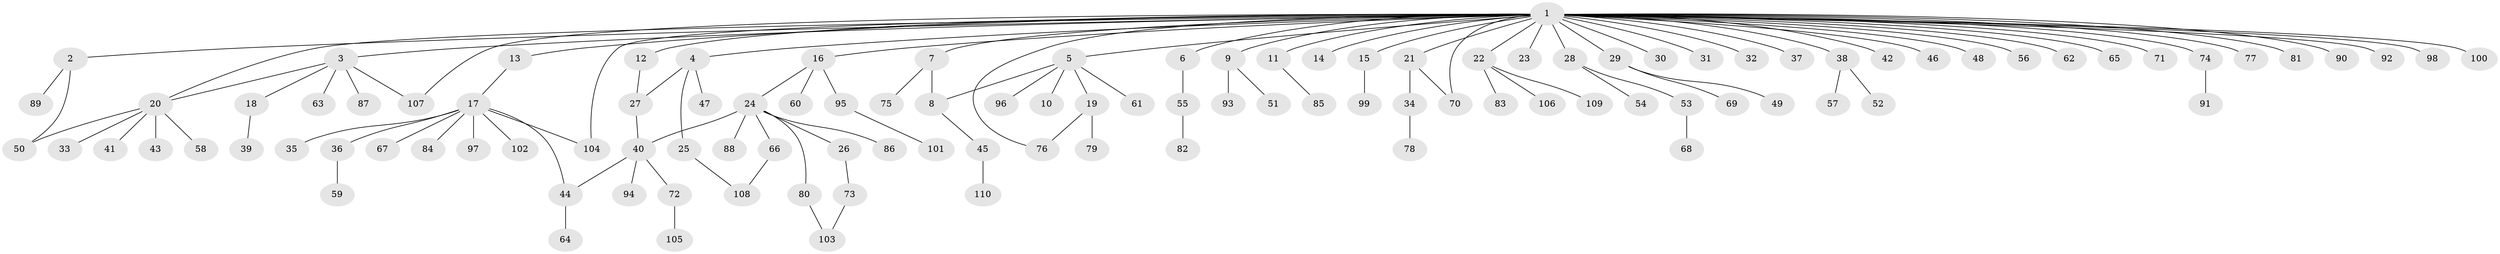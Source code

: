// coarse degree distribution, {42: 0.011904761904761904, 2: 0.2261904761904762, 5: 0.011904761904761904, 3: 0.08333333333333333, 7: 0.023809523809523808, 1: 0.6071428571428571, 9: 0.011904761904761904, 6: 0.011904761904761904, 4: 0.011904761904761904}
// Generated by graph-tools (version 1.1) at 2025/41/03/06/25 10:41:51]
// undirected, 110 vertices, 121 edges
graph export_dot {
graph [start="1"]
  node [color=gray90,style=filled];
  1;
  2;
  3;
  4;
  5;
  6;
  7;
  8;
  9;
  10;
  11;
  12;
  13;
  14;
  15;
  16;
  17;
  18;
  19;
  20;
  21;
  22;
  23;
  24;
  25;
  26;
  27;
  28;
  29;
  30;
  31;
  32;
  33;
  34;
  35;
  36;
  37;
  38;
  39;
  40;
  41;
  42;
  43;
  44;
  45;
  46;
  47;
  48;
  49;
  50;
  51;
  52;
  53;
  54;
  55;
  56;
  57;
  58;
  59;
  60;
  61;
  62;
  63;
  64;
  65;
  66;
  67;
  68;
  69;
  70;
  71;
  72;
  73;
  74;
  75;
  76;
  77;
  78;
  79;
  80;
  81;
  82;
  83;
  84;
  85;
  86;
  87;
  88;
  89;
  90;
  91;
  92;
  93;
  94;
  95;
  96;
  97;
  98;
  99;
  100;
  101;
  102;
  103;
  104;
  105;
  106;
  107;
  108;
  109;
  110;
  1 -- 2;
  1 -- 3;
  1 -- 4;
  1 -- 5;
  1 -- 6;
  1 -- 7;
  1 -- 9;
  1 -- 11;
  1 -- 12;
  1 -- 13;
  1 -- 14;
  1 -- 15;
  1 -- 16;
  1 -- 20;
  1 -- 21;
  1 -- 22;
  1 -- 23;
  1 -- 28;
  1 -- 29;
  1 -- 30;
  1 -- 31;
  1 -- 32;
  1 -- 37;
  1 -- 38;
  1 -- 42;
  1 -- 46;
  1 -- 48;
  1 -- 56;
  1 -- 62;
  1 -- 65;
  1 -- 70;
  1 -- 71;
  1 -- 74;
  1 -- 76;
  1 -- 77;
  1 -- 81;
  1 -- 90;
  1 -- 92;
  1 -- 98;
  1 -- 100;
  1 -- 104;
  1 -- 107;
  2 -- 50;
  2 -- 89;
  3 -- 18;
  3 -- 20;
  3 -- 63;
  3 -- 87;
  3 -- 107;
  4 -- 25;
  4 -- 27;
  4 -- 47;
  5 -- 8;
  5 -- 10;
  5 -- 19;
  5 -- 61;
  5 -- 96;
  6 -- 55;
  7 -- 8;
  7 -- 75;
  8 -- 45;
  9 -- 51;
  9 -- 93;
  11 -- 85;
  12 -- 27;
  13 -- 17;
  15 -- 99;
  16 -- 24;
  16 -- 60;
  16 -- 95;
  17 -- 35;
  17 -- 36;
  17 -- 44;
  17 -- 67;
  17 -- 84;
  17 -- 97;
  17 -- 102;
  17 -- 104;
  18 -- 39;
  19 -- 76;
  19 -- 79;
  20 -- 33;
  20 -- 41;
  20 -- 43;
  20 -- 50;
  20 -- 58;
  21 -- 34;
  21 -- 70;
  22 -- 83;
  22 -- 106;
  22 -- 109;
  24 -- 26;
  24 -- 40;
  24 -- 66;
  24 -- 80;
  24 -- 86;
  24 -- 88;
  25 -- 108;
  26 -- 73;
  27 -- 40;
  28 -- 53;
  28 -- 54;
  29 -- 49;
  29 -- 69;
  34 -- 78;
  36 -- 59;
  38 -- 52;
  38 -- 57;
  40 -- 44;
  40 -- 72;
  40 -- 94;
  44 -- 64;
  45 -- 110;
  53 -- 68;
  55 -- 82;
  66 -- 108;
  72 -- 105;
  73 -- 103;
  74 -- 91;
  80 -- 103;
  95 -- 101;
}
